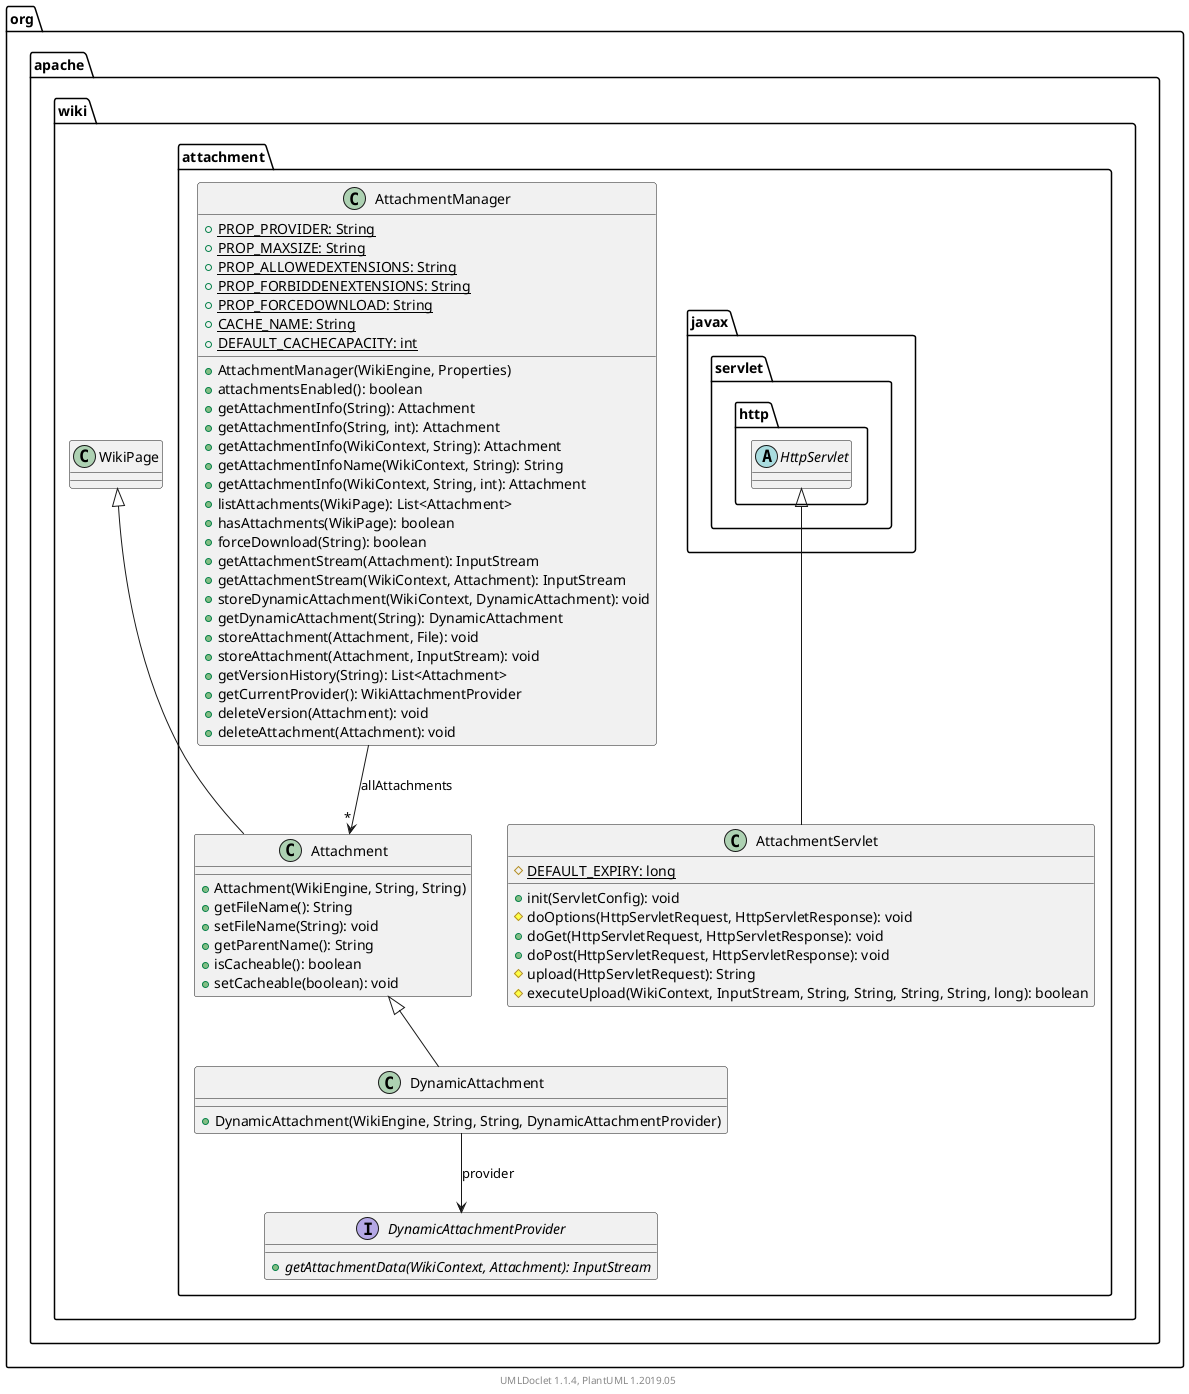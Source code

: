 @startuml

    namespace org.apache.wiki.attachment {

        interface DynamicAttachmentProvider [[DynamicAttachmentProvider.html]] {
            {abstract} +getAttachmentData(WikiContext, Attachment): InputStream
        }

        class Attachment [[Attachment.html]] {
            +Attachment(WikiEngine, String, String)
            +getFileName(): String
            +setFileName(String): void
            +getParentName(): String
            +isCacheable(): boolean
            +setCacheable(boolean): void
        }

        class DynamicAttachment [[DynamicAttachment.html]] {
            +DynamicAttachment(WikiEngine, String, String, DynamicAttachmentProvider)
        }

        class AttachmentServlet [[AttachmentServlet.html]] {
            {static} #DEFAULT_EXPIRY: long
            +init(ServletConfig): void
            #doOptions(HttpServletRequest, HttpServletResponse): void
            +doGet(HttpServletRequest, HttpServletResponse): void
            +doPost(HttpServletRequest, HttpServletResponse): void
            #upload(HttpServletRequest): String
            #executeUpload(WikiContext, InputStream, String, String, String, String, long): boolean
        }

        class AttachmentManager [[AttachmentManager.html]] {
            {static} +PROP_PROVIDER: String
            {static} +PROP_MAXSIZE: String
            {static} +PROP_ALLOWEDEXTENSIONS: String
            {static} +PROP_FORBIDDENEXTENSIONS: String
            {static} +PROP_FORCEDOWNLOAD: String
            {static} +CACHE_NAME: String
            {static} +DEFAULT_CACHECAPACITY: int
            +AttachmentManager(WikiEngine, Properties)
            +attachmentsEnabled(): boolean
            +getAttachmentInfo(String): Attachment
            +getAttachmentInfo(String, int): Attachment
            +getAttachmentInfo(WikiContext, String): Attachment
            +getAttachmentInfoName(WikiContext, String): String
            +getAttachmentInfo(WikiContext, String, int): Attachment
            +listAttachments(WikiPage): List<Attachment>
            +hasAttachments(WikiPage): boolean
            +forceDownload(String): boolean
            +getAttachmentStream(Attachment): InputStream
            +getAttachmentStream(WikiContext, Attachment): InputStream
            +storeDynamicAttachment(WikiContext, DynamicAttachment): void
            +getDynamicAttachment(String): DynamicAttachment
            +storeAttachment(Attachment, File): void
            +storeAttachment(Attachment, InputStream): void
            +getVersionHistory(String): List<Attachment>
            +getCurrentProvider(): WikiAttachmentProvider
            +deleteVersion(Attachment): void
            +deleteAttachment(Attachment): void
        }

        class org.apache.wiki.WikiPage
        org.apache.wiki.WikiPage <|-- Attachment

        Attachment <|-- DynamicAttachment

        abstract class javax.servlet.http.HttpServlet
        javax.servlet.http.HttpServlet <|-- AttachmentServlet

        DynamicAttachment --> DynamicAttachmentProvider: provider

        AttachmentManager --> "*" Attachment: allAttachments

    }


    center footer UMLDoclet 1.1.4, PlantUML 1.2019.05
@enduml
